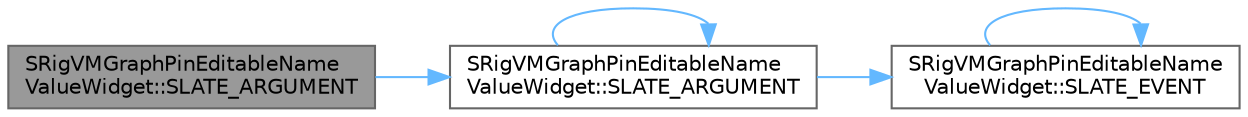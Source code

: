 digraph "SRigVMGraphPinEditableNameValueWidget::SLATE_ARGUMENT"
{
 // INTERACTIVE_SVG=YES
 // LATEX_PDF_SIZE
  bgcolor="transparent";
  edge [fontname=Helvetica,fontsize=10,labelfontname=Helvetica,labelfontsize=10];
  node [fontname=Helvetica,fontsize=10,shape=box,height=0.2,width=0.4];
  rankdir="LR";
  Node1 [id="Node000001",label="SRigVMGraphPinEditableName\lValueWidget::SLATE_ARGUMENT",height=0.2,width=0.4,color="gray40", fillcolor="grey60", style="filled", fontcolor="black",tooltip="The max height of the combo box menu."];
  Node1 -> Node2 [id="edge1_Node000001_Node000002",color="steelblue1",style="solid",tooltip=" "];
  Node2 [id="Node000002",label="SRigVMGraphPinEditableName\lValueWidget::SLATE_ARGUMENT",height=0.2,width=0.4,color="grey40", fillcolor="white", style="filled",URL="$dd/d0c/classSRigVMGraphPinEditableNameValueWidget.html#a3f63a937b00d7f8ad9f6be0bd865b5f6",tooltip=" "];
  Node2 -> Node2 [id="edge2_Node000002_Node000002",color="steelblue1",style="solid",tooltip=" "];
  Node2 -> Node3 [id="edge3_Node000002_Node000003",color="steelblue1",style="solid",tooltip=" "];
  Node3 [id="Node000003",label="SRigVMGraphPinEditableName\lValueWidget::SLATE_EVENT",height=0.2,width=0.4,color="grey40", fillcolor="white", style="filled",URL="$dd/d0c/classSRigVMGraphPinEditableNameValueWidget.html#a5a49afe281912d01dc9dfc76d36a3418",tooltip="Called when combo box is opened, before list is actually created."];
  Node3 -> Node3 [id="edge4_Node000003_Node000003",color="steelblue1",style="solid",tooltip=" "];
}

